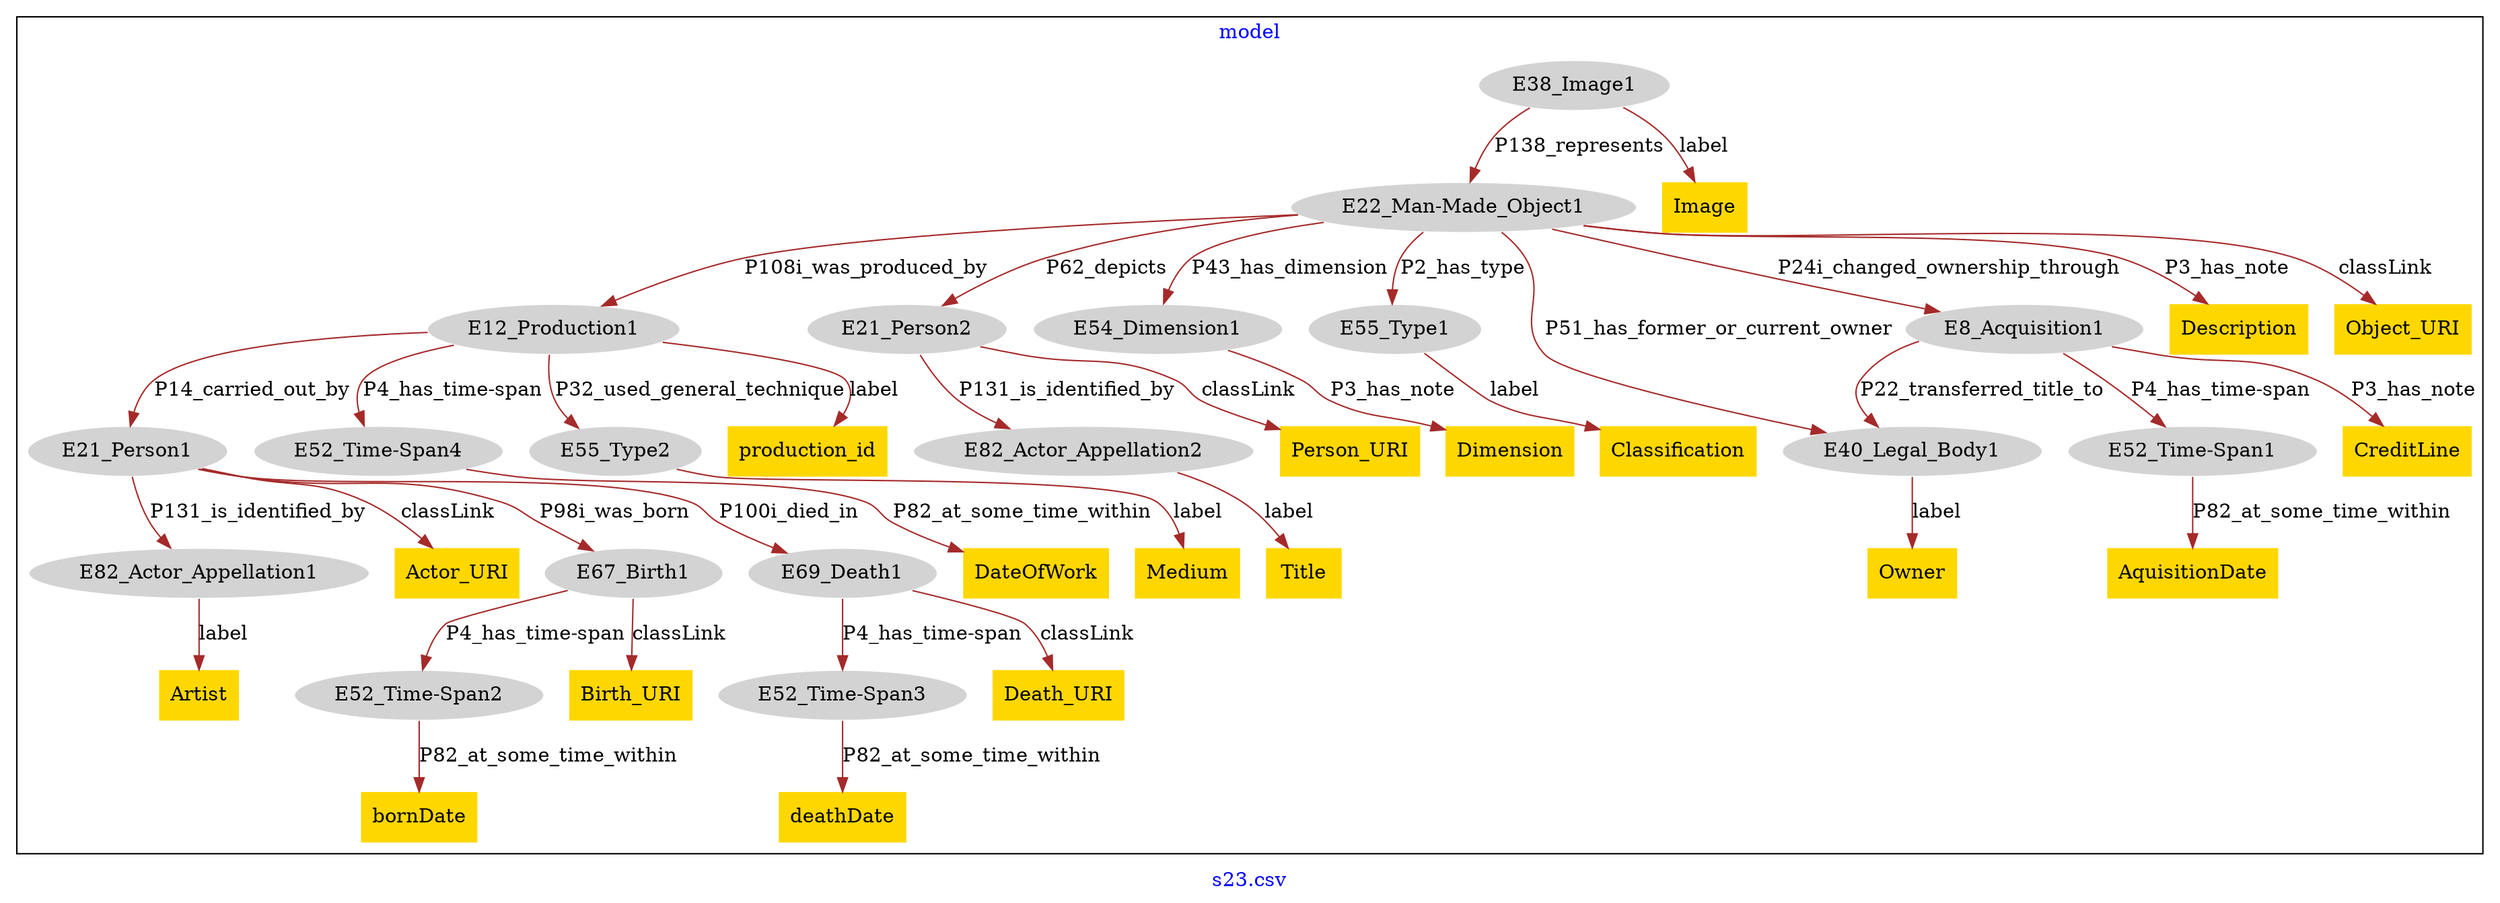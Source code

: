 digraph n0 {
fontcolor="blue"
remincross="true"
label="s23.csv"
subgraph cluster {
label="model"
n2[style="filled",color="white",fillcolor="lightgray",label="E12_Production1"];
n3[style="filled",color="white",fillcolor="lightgray",label="E21_Person1"];
n4[style="filled",color="white",fillcolor="lightgray",label="E52_Time-Span4"];
n5[style="filled",color="white",fillcolor="lightgray",label="E55_Type2"];
n6[style="filled",color="white",fillcolor="lightgray",label="E67_Birth1"];
n7[style="filled",color="white",fillcolor="lightgray",label="E69_Death1"];
n8[style="filled",color="white",fillcolor="lightgray",label="E82_Actor_Appellation1"];
n9[style="filled",color="white",fillcolor="lightgray",label="E21_Person2"];
n10[style="filled",color="white",fillcolor="lightgray",label="E82_Actor_Appellation2"];
n11[style="filled",color="white",fillcolor="lightgray",label="E22_Man-Made_Object1"];
n12[style="filled",color="white",fillcolor="lightgray",label="E54_Dimension1"];
n13[style="filled",color="white",fillcolor="lightgray",label="E55_Type1"];
n14[style="filled",color="white",fillcolor="lightgray",label="E8_Acquisition1"];
n15[style="filled",color="white",fillcolor="lightgray",label="E38_Image1"];
n16[style="filled",color="white",fillcolor="lightgray",label="E52_Time-Span2"];
n17[style="filled",color="white",fillcolor="lightgray",label="E52_Time-Span3"];
n18[style="filled",color="white",fillcolor="lightgray",label="E40_Legal_Body1"];
n19[style="filled",color="white",fillcolor="lightgray",label="E52_Time-Span1"];
n20[shape="plaintext",style="filled",fillcolor="gold",label="CreditLine"];
n21[shape="plaintext",style="filled",fillcolor="gold",label="Description"];
n22[shape="plaintext",style="filled",fillcolor="gold",label="DateOfWork"];
n23[shape="plaintext",style="filled",fillcolor="gold",label="Classification"];
n24[shape="plaintext",style="filled",fillcolor="gold",label="production_id"];
n25[shape="plaintext",style="filled",fillcolor="gold",label="Medium"];
n26[shape="plaintext",style="filled",fillcolor="gold",label="Title"];
n27[shape="plaintext",style="filled",fillcolor="gold",label="bornDate"];
n28[shape="plaintext",style="filled",fillcolor="gold",label="Artist"];
n29[shape="plaintext",style="filled",fillcolor="gold",label="deathDate"];
n30[shape="plaintext",style="filled",fillcolor="gold",label="AquisitionDate"];
n31[shape="plaintext",style="filled",fillcolor="gold",label="Image"];
n32[shape="plaintext",style="filled",fillcolor="gold",label="Dimension"];
n33[shape="plaintext",style="filled",fillcolor="gold",label="Owner"];
n34[shape="plaintext",style="filled",fillcolor="gold",label="Death_URI"];
n35[shape="plaintext",style="filled",fillcolor="gold",label="Actor_URI"];
n36[shape="plaintext",style="filled",fillcolor="gold",label="Birth_URI"];
n37[shape="plaintext",style="filled",fillcolor="gold",label="Person_URI"];
n38[shape="plaintext",style="filled",fillcolor="gold",label="Object_URI"];
}
n2 -> n3[color="brown",fontcolor="black",label="P14_carried_out_by"]
n2 -> n4[color="brown",fontcolor="black",label="P4_has_time-span"]
n2 -> n5[color="brown",fontcolor="black",label="P32_used_general_technique"]
n3 -> n6[color="brown",fontcolor="black",label="P98i_was_born"]
n3 -> n7[color="brown",fontcolor="black",label="P100i_died_in"]
n3 -> n8[color="brown",fontcolor="black",label="P131_is_identified_by"]
n9 -> n10[color="brown",fontcolor="black",label="P131_is_identified_by"]
n11 -> n2[color="brown",fontcolor="black",label="P108i_was_produced_by"]
n11 -> n9[color="brown",fontcolor="black",label="P62_depicts"]
n11 -> n12[color="brown",fontcolor="black",label="P43_has_dimension"]
n11 -> n13[color="brown",fontcolor="black",label="P2_has_type"]
n11 -> n14[color="brown",fontcolor="black",label="P24i_changed_ownership_through"]
n15 -> n11[color="brown",fontcolor="black",label="P138_represents"]
n6 -> n16[color="brown",fontcolor="black",label="P4_has_time-span"]
n7 -> n17[color="brown",fontcolor="black",label="P4_has_time-span"]
n14 -> n18[color="brown",fontcolor="black",label="P22_transferred_title_to"]
n14 -> n19[color="brown",fontcolor="black",label="P4_has_time-span"]
n14 -> n20[color="brown",fontcolor="black",label="P3_has_note"]
n11 -> n21[color="brown",fontcolor="black",label="P3_has_note"]
n4 -> n22[color="brown",fontcolor="black",label="P82_at_some_time_within"]
n13 -> n23[color="brown",fontcolor="black",label="label"]
n2 -> n24[color="brown",fontcolor="black",label="label"]
n5 -> n25[color="brown",fontcolor="black",label="label"]
n10 -> n26[color="brown",fontcolor="black",label="label"]
n16 -> n27[color="brown",fontcolor="black",label="P82_at_some_time_within"]
n8 -> n28[color="brown",fontcolor="black",label="label"]
n17 -> n29[color="brown",fontcolor="black",label="P82_at_some_time_within"]
n19 -> n30[color="brown",fontcolor="black",label="P82_at_some_time_within"]
n15 -> n31[color="brown",fontcolor="black",label="label"]
n12 -> n32[color="brown",fontcolor="black",label="P3_has_note"]
n18 -> n33[color="brown",fontcolor="black",label="label"]
n7 -> n34[color="brown",fontcolor="black",label="classLink"]
n3 -> n35[color="brown",fontcolor="black",label="classLink"]
n6 -> n36[color="brown",fontcolor="black",label="classLink"]
n9 -> n37[color="brown",fontcolor="black",label="classLink"]
n11 -> n38[color="brown",fontcolor="black",label="classLink"]
n11 -> n18[color="brown",fontcolor="black",label="P51_has_former_or_current_owner"]
}

